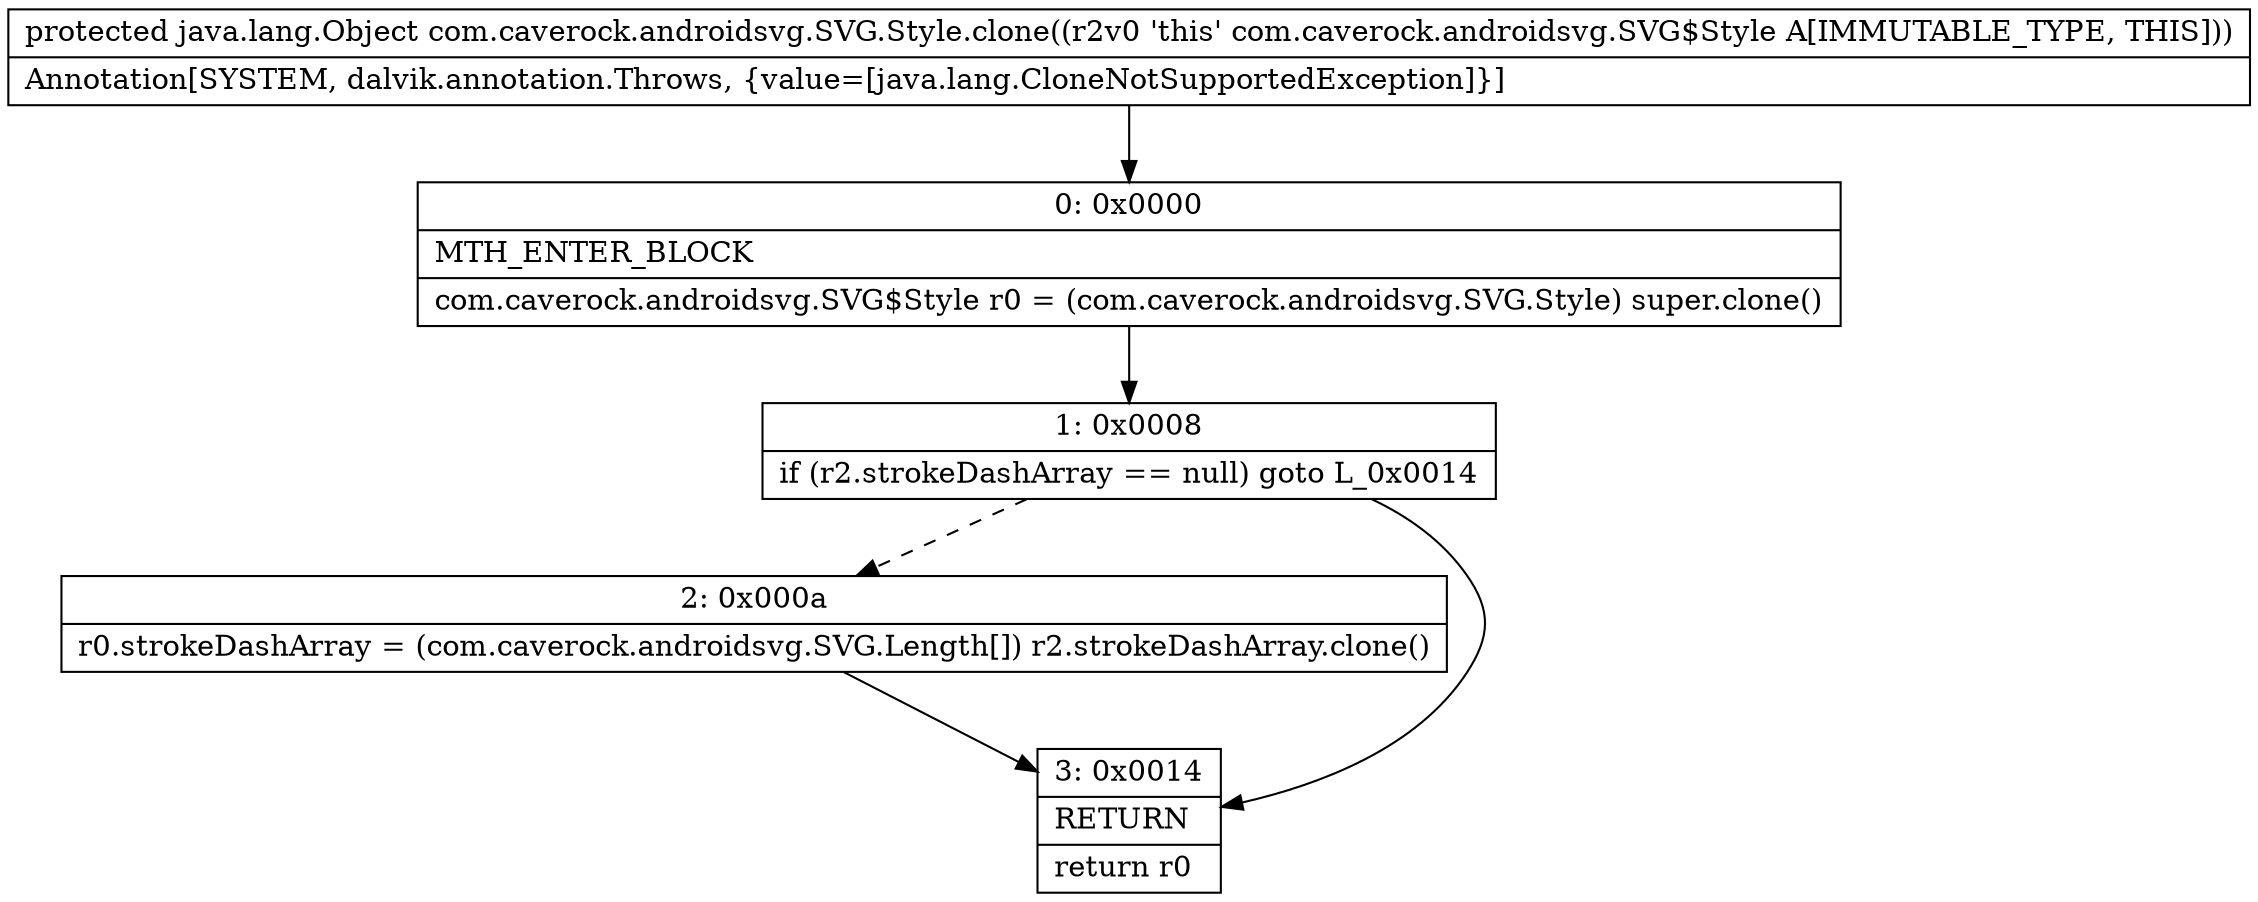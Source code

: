 digraph "CFG forcom.caverock.androidsvg.SVG.Style.clone()Ljava\/lang\/Object;" {
Node_0 [shape=record,label="{0\:\ 0x0000|MTH_ENTER_BLOCK\l|com.caverock.androidsvg.SVG$Style r0 = (com.caverock.androidsvg.SVG.Style) super.clone()\l}"];
Node_1 [shape=record,label="{1\:\ 0x0008|if (r2.strokeDashArray == null) goto L_0x0014\l}"];
Node_2 [shape=record,label="{2\:\ 0x000a|r0.strokeDashArray = (com.caverock.androidsvg.SVG.Length[]) r2.strokeDashArray.clone()\l}"];
Node_3 [shape=record,label="{3\:\ 0x0014|RETURN\l|return r0\l}"];
MethodNode[shape=record,label="{protected java.lang.Object com.caverock.androidsvg.SVG.Style.clone((r2v0 'this' com.caverock.androidsvg.SVG$Style A[IMMUTABLE_TYPE, THIS]))  | Annotation[SYSTEM, dalvik.annotation.Throws, \{value=[java.lang.CloneNotSupportedException]\}]\l}"];
MethodNode -> Node_0;
Node_0 -> Node_1;
Node_1 -> Node_2[style=dashed];
Node_1 -> Node_3;
Node_2 -> Node_3;
}

